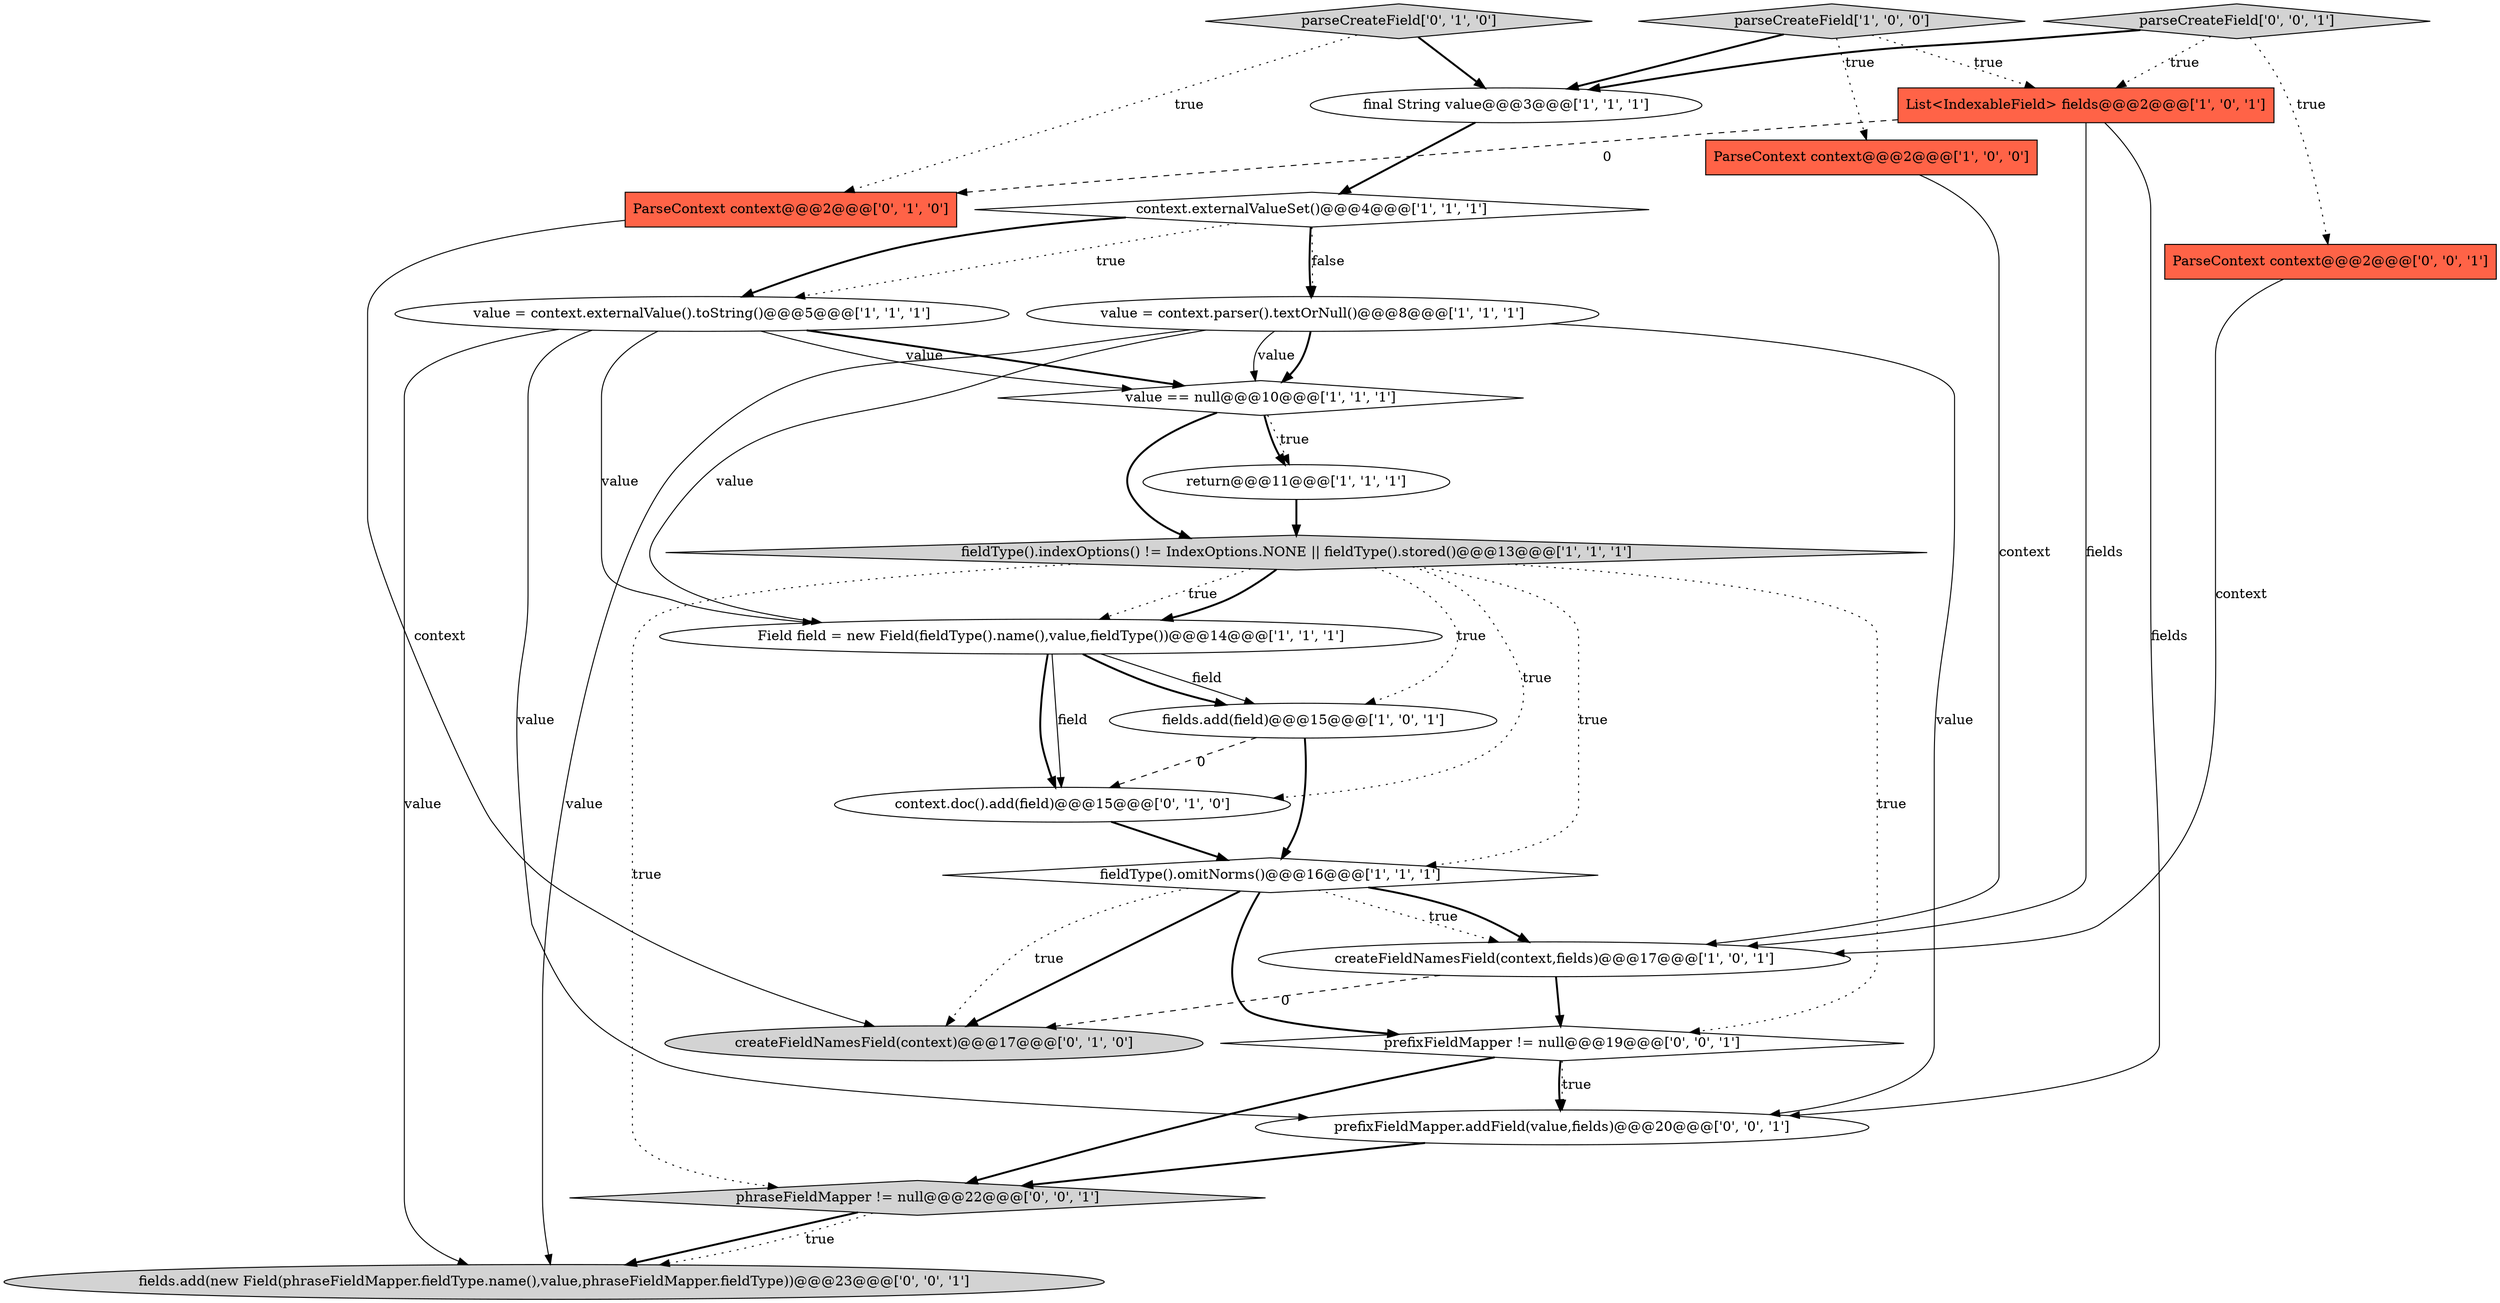 digraph {
12 [style = filled, label = "final String value@@@3@@@['1', '1', '1']", fillcolor = white, shape = ellipse image = "AAA0AAABBB1BBB"];
10 [style = filled, label = "value = context.externalValue().toString()@@@5@@@['1', '1', '1']", fillcolor = white, shape = ellipse image = "AAA0AAABBB1BBB"];
2 [style = filled, label = "fields.add(field)@@@15@@@['1', '0', '1']", fillcolor = white, shape = ellipse image = "AAA0AAABBB1BBB"];
21 [style = filled, label = "prefixFieldMapper != null@@@19@@@['0', '0', '1']", fillcolor = white, shape = diamond image = "AAA0AAABBB3BBB"];
11 [style = filled, label = "Field field = new Field(fieldType().name(),value,fieldType())@@@14@@@['1', '1', '1']", fillcolor = white, shape = ellipse image = "AAA0AAABBB1BBB"];
20 [style = filled, label = "phraseFieldMapper != null@@@22@@@['0', '0', '1']", fillcolor = lightgray, shape = diamond image = "AAA0AAABBB3BBB"];
22 [style = filled, label = "prefixFieldMapper.addField(value,fields)@@@20@@@['0', '0', '1']", fillcolor = white, shape = ellipse image = "AAA0AAABBB3BBB"];
1 [style = filled, label = "fieldType().indexOptions() != IndexOptions.NONE || fieldType().stored()@@@13@@@['1', '1', '1']", fillcolor = lightgray, shape = diamond image = "AAA0AAABBB1BBB"];
4 [style = filled, label = "createFieldNamesField(context,fields)@@@17@@@['1', '0', '1']", fillcolor = white, shape = ellipse image = "AAA0AAABBB1BBB"];
0 [style = filled, label = "context.externalValueSet()@@@4@@@['1', '1', '1']", fillcolor = white, shape = diamond image = "AAA0AAABBB1BBB"];
16 [style = filled, label = "createFieldNamesField(context)@@@17@@@['0', '1', '0']", fillcolor = lightgray, shape = ellipse image = "AAA1AAABBB2BBB"];
18 [style = filled, label = "parseCreateField['0', '0', '1']", fillcolor = lightgray, shape = diamond image = "AAA0AAABBB3BBB"];
15 [style = filled, label = "ParseContext context@@@2@@@['0', '1', '0']", fillcolor = tomato, shape = box image = "AAA1AAABBB2BBB"];
17 [style = filled, label = "parseCreateField['0', '1', '0']", fillcolor = lightgray, shape = diamond image = "AAA0AAABBB2BBB"];
8 [style = filled, label = "value == null@@@10@@@['1', '1', '1']", fillcolor = white, shape = diamond image = "AAA0AAABBB1BBB"];
13 [style = filled, label = "parseCreateField['1', '0', '0']", fillcolor = lightgray, shape = diamond image = "AAA0AAABBB1BBB"];
14 [style = filled, label = "context.doc().add(field)@@@15@@@['0', '1', '0']", fillcolor = white, shape = ellipse image = "AAA1AAABBB2BBB"];
7 [style = filled, label = "fieldType().omitNorms()@@@16@@@['1', '1', '1']", fillcolor = white, shape = diamond image = "AAA0AAABBB1BBB"];
9 [style = filled, label = "List<IndexableField> fields@@@2@@@['1', '0', '1']", fillcolor = tomato, shape = box image = "AAA0AAABBB1BBB"];
5 [style = filled, label = "value = context.parser().textOrNull()@@@8@@@['1', '1', '1']", fillcolor = white, shape = ellipse image = "AAA0AAABBB1BBB"];
23 [style = filled, label = "fields.add(new Field(phraseFieldMapper.fieldType.name(),value,phraseFieldMapper.fieldType))@@@23@@@['0', '0', '1']", fillcolor = lightgray, shape = ellipse image = "AAA0AAABBB3BBB"];
6 [style = filled, label = "ParseContext context@@@2@@@['1', '0', '0']", fillcolor = tomato, shape = box image = "AAA0AAABBB1BBB"];
19 [style = filled, label = "ParseContext context@@@2@@@['0', '0', '1']", fillcolor = tomato, shape = box image = "AAA0AAABBB3BBB"];
3 [style = filled, label = "return@@@11@@@['1', '1', '1']", fillcolor = white, shape = ellipse image = "AAA0AAABBB1BBB"];
0->10 [style = dotted, label="true"];
12->0 [style = bold, label=""];
20->23 [style = bold, label=""];
13->6 [style = dotted, label="true"];
14->7 [style = bold, label=""];
7->4 [style = dotted, label="true"];
5->8 [style = bold, label=""];
1->11 [style = dotted, label="true"];
21->22 [style = bold, label=""];
2->7 [style = bold, label=""];
5->8 [style = solid, label="value"];
7->16 [style = bold, label=""];
1->7 [style = dotted, label="true"];
10->8 [style = bold, label=""];
21->22 [style = dotted, label="true"];
11->2 [style = solid, label="field"];
4->16 [style = dashed, label="0"];
5->23 [style = solid, label="value"];
10->11 [style = solid, label="value"];
17->12 [style = bold, label=""];
22->20 [style = bold, label=""];
13->9 [style = dotted, label="true"];
7->21 [style = bold, label=""];
11->14 [style = bold, label=""];
11->2 [style = bold, label=""];
8->3 [style = bold, label=""];
9->22 [style = solid, label="fields"];
3->1 [style = bold, label=""];
1->11 [style = bold, label=""];
20->23 [style = dotted, label="true"];
8->1 [style = bold, label=""];
0->10 [style = bold, label=""];
10->8 [style = solid, label="value"];
13->12 [style = bold, label=""];
17->15 [style = dotted, label="true"];
10->22 [style = solid, label="value"];
21->20 [style = bold, label=""];
2->14 [style = dashed, label="0"];
7->4 [style = bold, label=""];
9->4 [style = solid, label="fields"];
1->21 [style = dotted, label="true"];
9->15 [style = dashed, label="0"];
5->22 [style = solid, label="value"];
10->23 [style = solid, label="value"];
1->20 [style = dotted, label="true"];
18->19 [style = dotted, label="true"];
1->2 [style = dotted, label="true"];
15->16 [style = solid, label="context"];
1->14 [style = dotted, label="true"];
8->3 [style = dotted, label="true"];
18->12 [style = bold, label=""];
6->4 [style = solid, label="context"];
0->5 [style = bold, label=""];
4->21 [style = bold, label=""];
18->9 [style = dotted, label="true"];
7->16 [style = dotted, label="true"];
0->5 [style = dotted, label="false"];
19->4 [style = solid, label="context"];
5->11 [style = solid, label="value"];
11->14 [style = solid, label="field"];
}
